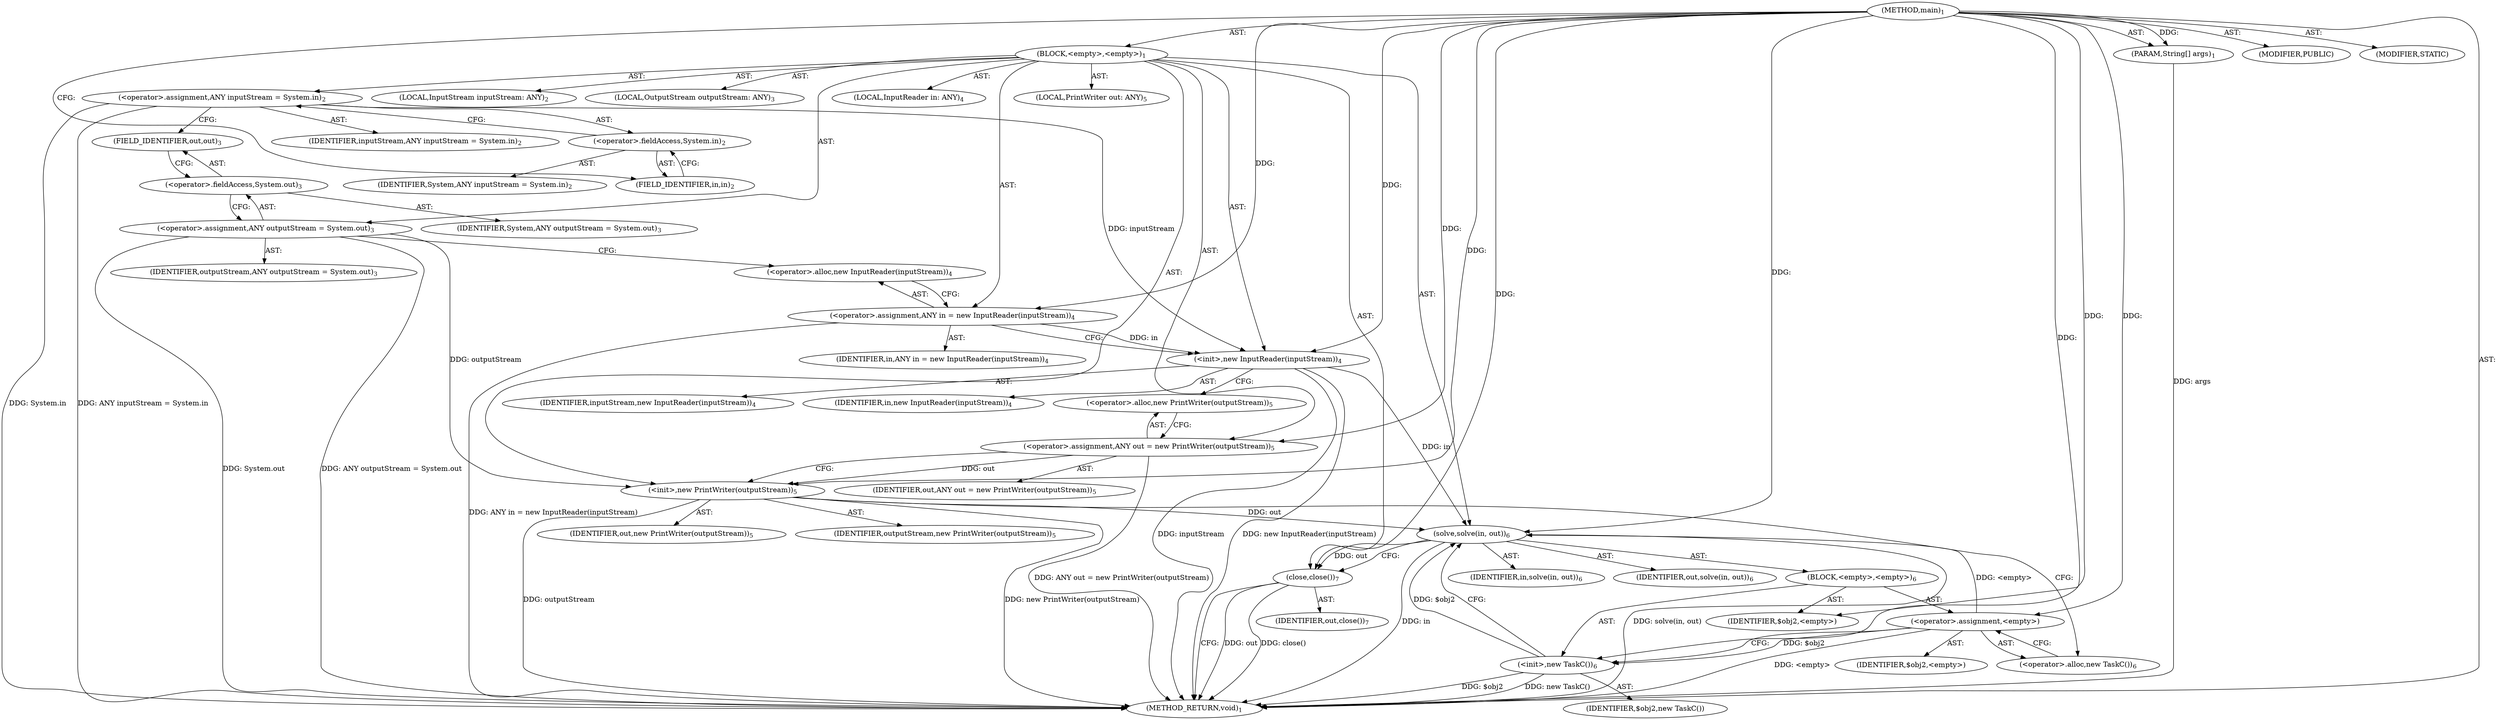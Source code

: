 digraph "main" {  
"21" [label = <(METHOD,main)<SUB>1</SUB>> ]
"22" [label = <(PARAM,String[] args)<SUB>1</SUB>> ]
"23" [label = <(BLOCK,&lt;empty&gt;,&lt;empty&gt;)<SUB>1</SUB>> ]
"24" [label = <(LOCAL,InputStream inputStream: ANY)<SUB>2</SUB>> ]
"25" [label = <(&lt;operator&gt;.assignment,ANY inputStream = System.in)<SUB>2</SUB>> ]
"26" [label = <(IDENTIFIER,inputStream,ANY inputStream = System.in)<SUB>2</SUB>> ]
"27" [label = <(&lt;operator&gt;.fieldAccess,System.in)<SUB>2</SUB>> ]
"28" [label = <(IDENTIFIER,System,ANY inputStream = System.in)<SUB>2</SUB>> ]
"29" [label = <(FIELD_IDENTIFIER,in,in)<SUB>2</SUB>> ]
"30" [label = <(LOCAL,OutputStream outputStream: ANY)<SUB>3</SUB>> ]
"31" [label = <(&lt;operator&gt;.assignment,ANY outputStream = System.out)<SUB>3</SUB>> ]
"32" [label = <(IDENTIFIER,outputStream,ANY outputStream = System.out)<SUB>3</SUB>> ]
"33" [label = <(&lt;operator&gt;.fieldAccess,System.out)<SUB>3</SUB>> ]
"34" [label = <(IDENTIFIER,System,ANY outputStream = System.out)<SUB>3</SUB>> ]
"35" [label = <(FIELD_IDENTIFIER,out,out)<SUB>3</SUB>> ]
"4" [label = <(LOCAL,InputReader in: ANY)<SUB>4</SUB>> ]
"36" [label = <(&lt;operator&gt;.assignment,ANY in = new InputReader(inputStream))<SUB>4</SUB>> ]
"37" [label = <(IDENTIFIER,in,ANY in = new InputReader(inputStream))<SUB>4</SUB>> ]
"38" [label = <(&lt;operator&gt;.alloc,new InputReader(inputStream))<SUB>4</SUB>> ]
"39" [label = <(&lt;init&gt;,new InputReader(inputStream))<SUB>4</SUB>> ]
"3" [label = <(IDENTIFIER,in,new InputReader(inputStream))<SUB>4</SUB>> ]
"40" [label = <(IDENTIFIER,inputStream,new InputReader(inputStream))<SUB>4</SUB>> ]
"6" [label = <(LOCAL,PrintWriter out: ANY)<SUB>5</SUB>> ]
"41" [label = <(&lt;operator&gt;.assignment,ANY out = new PrintWriter(outputStream))<SUB>5</SUB>> ]
"42" [label = <(IDENTIFIER,out,ANY out = new PrintWriter(outputStream))<SUB>5</SUB>> ]
"43" [label = <(&lt;operator&gt;.alloc,new PrintWriter(outputStream))<SUB>5</SUB>> ]
"44" [label = <(&lt;init&gt;,new PrintWriter(outputStream))<SUB>5</SUB>> ]
"5" [label = <(IDENTIFIER,out,new PrintWriter(outputStream))<SUB>5</SUB>> ]
"45" [label = <(IDENTIFIER,outputStream,new PrintWriter(outputStream))<SUB>5</SUB>> ]
"46" [label = <(solve,solve(in, out))<SUB>6</SUB>> ]
"47" [label = <(BLOCK,&lt;empty&gt;,&lt;empty&gt;)<SUB>6</SUB>> ]
"48" [label = <(&lt;operator&gt;.assignment,&lt;empty&gt;)> ]
"49" [label = <(IDENTIFIER,$obj2,&lt;empty&gt;)> ]
"50" [label = <(&lt;operator&gt;.alloc,new TaskC())<SUB>6</SUB>> ]
"51" [label = <(&lt;init&gt;,new TaskC())<SUB>6</SUB>> ]
"52" [label = <(IDENTIFIER,$obj2,new TaskC())> ]
"53" [label = <(IDENTIFIER,$obj2,&lt;empty&gt;)> ]
"54" [label = <(IDENTIFIER,in,solve(in, out))<SUB>6</SUB>> ]
"55" [label = <(IDENTIFIER,out,solve(in, out))<SUB>6</SUB>> ]
"56" [label = <(close,close())<SUB>7</SUB>> ]
"57" [label = <(IDENTIFIER,out,close())<SUB>7</SUB>> ]
"58" [label = <(MODIFIER,PUBLIC)> ]
"59" [label = <(MODIFIER,STATIC)> ]
"60" [label = <(METHOD_RETURN,void)<SUB>1</SUB>> ]
  "21" -> "22"  [ label = "AST: "] 
  "21" -> "23"  [ label = "AST: "] 
  "21" -> "58"  [ label = "AST: "] 
  "21" -> "59"  [ label = "AST: "] 
  "21" -> "60"  [ label = "AST: "] 
  "23" -> "24"  [ label = "AST: "] 
  "23" -> "25"  [ label = "AST: "] 
  "23" -> "30"  [ label = "AST: "] 
  "23" -> "31"  [ label = "AST: "] 
  "23" -> "4"  [ label = "AST: "] 
  "23" -> "36"  [ label = "AST: "] 
  "23" -> "39"  [ label = "AST: "] 
  "23" -> "6"  [ label = "AST: "] 
  "23" -> "41"  [ label = "AST: "] 
  "23" -> "44"  [ label = "AST: "] 
  "23" -> "46"  [ label = "AST: "] 
  "23" -> "56"  [ label = "AST: "] 
  "25" -> "26"  [ label = "AST: "] 
  "25" -> "27"  [ label = "AST: "] 
  "27" -> "28"  [ label = "AST: "] 
  "27" -> "29"  [ label = "AST: "] 
  "31" -> "32"  [ label = "AST: "] 
  "31" -> "33"  [ label = "AST: "] 
  "33" -> "34"  [ label = "AST: "] 
  "33" -> "35"  [ label = "AST: "] 
  "36" -> "37"  [ label = "AST: "] 
  "36" -> "38"  [ label = "AST: "] 
  "39" -> "3"  [ label = "AST: "] 
  "39" -> "40"  [ label = "AST: "] 
  "41" -> "42"  [ label = "AST: "] 
  "41" -> "43"  [ label = "AST: "] 
  "44" -> "5"  [ label = "AST: "] 
  "44" -> "45"  [ label = "AST: "] 
  "46" -> "47"  [ label = "AST: "] 
  "46" -> "54"  [ label = "AST: "] 
  "46" -> "55"  [ label = "AST: "] 
  "47" -> "48"  [ label = "AST: "] 
  "47" -> "51"  [ label = "AST: "] 
  "47" -> "53"  [ label = "AST: "] 
  "48" -> "49"  [ label = "AST: "] 
  "48" -> "50"  [ label = "AST: "] 
  "51" -> "52"  [ label = "AST: "] 
  "56" -> "57"  [ label = "AST: "] 
  "25" -> "35"  [ label = "CFG: "] 
  "31" -> "38"  [ label = "CFG: "] 
  "36" -> "39"  [ label = "CFG: "] 
  "39" -> "43"  [ label = "CFG: "] 
  "41" -> "44"  [ label = "CFG: "] 
  "44" -> "50"  [ label = "CFG: "] 
  "46" -> "56"  [ label = "CFG: "] 
  "56" -> "60"  [ label = "CFG: "] 
  "27" -> "25"  [ label = "CFG: "] 
  "33" -> "31"  [ label = "CFG: "] 
  "38" -> "36"  [ label = "CFG: "] 
  "43" -> "41"  [ label = "CFG: "] 
  "29" -> "27"  [ label = "CFG: "] 
  "35" -> "33"  [ label = "CFG: "] 
  "48" -> "51"  [ label = "CFG: "] 
  "51" -> "46"  [ label = "CFG: "] 
  "50" -> "48"  [ label = "CFG: "] 
  "21" -> "29"  [ label = "CFG: "] 
  "22" -> "60"  [ label = "DDG: args"] 
  "25" -> "60"  [ label = "DDG: System.in"] 
  "25" -> "60"  [ label = "DDG: ANY inputStream = System.in"] 
  "31" -> "60"  [ label = "DDG: System.out"] 
  "31" -> "60"  [ label = "DDG: ANY outputStream = System.out"] 
  "36" -> "60"  [ label = "DDG: ANY in = new InputReader(inputStream)"] 
  "39" -> "60"  [ label = "DDG: inputStream"] 
  "39" -> "60"  [ label = "DDG: new InputReader(inputStream)"] 
  "41" -> "60"  [ label = "DDG: ANY out = new PrintWriter(outputStream)"] 
  "44" -> "60"  [ label = "DDG: outputStream"] 
  "44" -> "60"  [ label = "DDG: new PrintWriter(outputStream)"] 
  "48" -> "60"  [ label = "DDG: &lt;empty&gt;"] 
  "51" -> "60"  [ label = "DDG: $obj2"] 
  "51" -> "60"  [ label = "DDG: new TaskC()"] 
  "46" -> "60"  [ label = "DDG: in"] 
  "46" -> "60"  [ label = "DDG: solve(in, out)"] 
  "56" -> "60"  [ label = "DDG: out"] 
  "56" -> "60"  [ label = "DDG: close()"] 
  "21" -> "22"  [ label = "DDG: "] 
  "21" -> "36"  [ label = "DDG: "] 
  "21" -> "41"  [ label = "DDG: "] 
  "36" -> "39"  [ label = "DDG: in"] 
  "21" -> "39"  [ label = "DDG: "] 
  "25" -> "39"  [ label = "DDG: inputStream"] 
  "41" -> "44"  [ label = "DDG: out"] 
  "21" -> "44"  [ label = "DDG: "] 
  "31" -> "44"  [ label = "DDG: outputStream"] 
  "48" -> "46"  [ label = "DDG: &lt;empty&gt;"] 
  "51" -> "46"  [ label = "DDG: $obj2"] 
  "21" -> "46"  [ label = "DDG: "] 
  "39" -> "46"  [ label = "DDG: in"] 
  "44" -> "46"  [ label = "DDG: out"] 
  "46" -> "56"  [ label = "DDG: out"] 
  "21" -> "56"  [ label = "DDG: "] 
  "21" -> "48"  [ label = "DDG: "] 
  "21" -> "53"  [ label = "DDG: "] 
  "48" -> "51"  [ label = "DDG: $obj2"] 
  "21" -> "51"  [ label = "DDG: "] 
}
